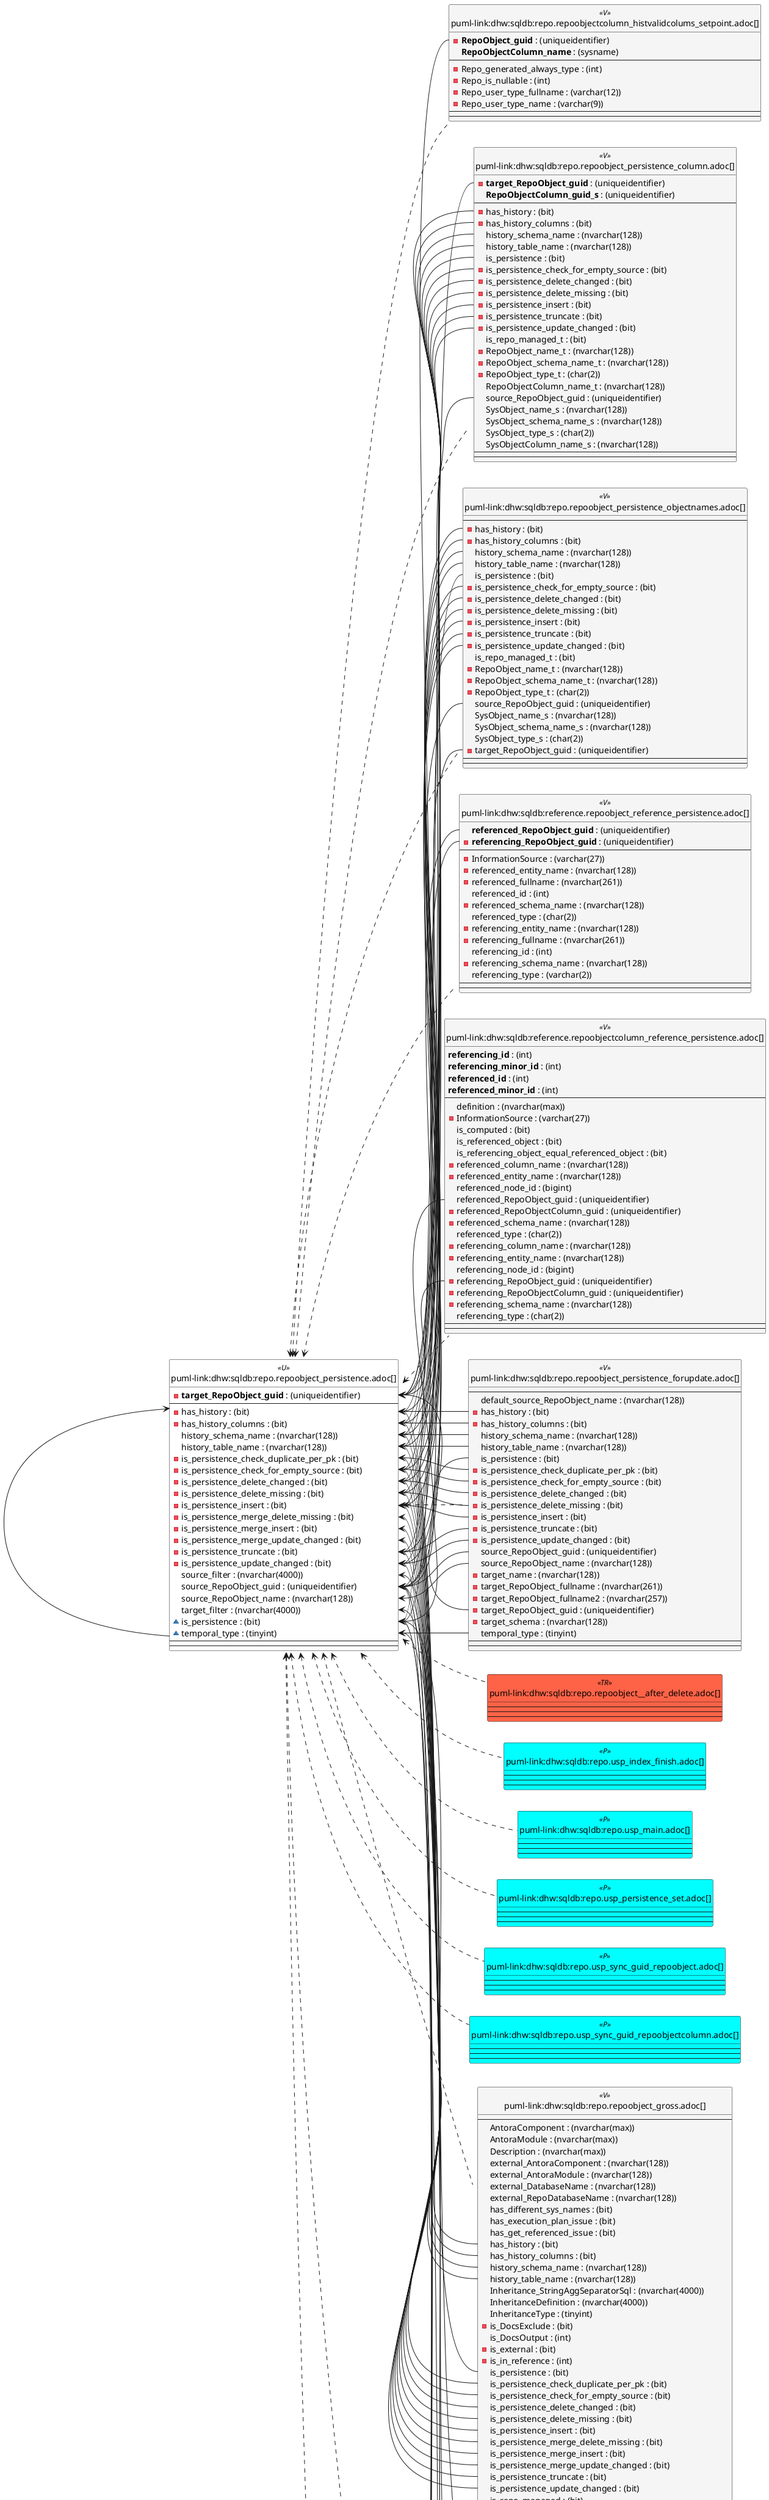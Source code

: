 @startuml
left to right direction
'top to bottom direction
hide circle
'avoide "." issues:
set namespaceSeparator none


skinparam class {
  BackgroundColor White
  BackgroundColor<<FN>> Yellow
  BackgroundColor<<FS>> Yellow
  BackgroundColor<<FT>> LightGray
  BackgroundColor<<IF>> Yellow
  BackgroundColor<<IS>> Yellow
  BackgroundColor<<P>> Aqua
  BackgroundColor<<PC>> Aqua
  BackgroundColor<<SN>> Yellow
  BackgroundColor<<SO>> SlateBlue
  BackgroundColor<<TF>> LightGray
  BackgroundColor<<TR>> Tomato
  BackgroundColor<<U>> White
  BackgroundColor<<V>> WhiteSmoke
  BackgroundColor<<X>> Aqua
  BackgroundColor<<external>> AliceBlue
}


entity "puml-link:dhw:sqldb:reference.repoobject_reference_persistence.adoc[]" as reference.RepoObject_reference_persistence << V >> {
  **referenced_RepoObject_guid** : (uniqueidentifier)
  - **referencing_RepoObject_guid** : (uniqueidentifier)
  --
  - InformationSource : (varchar(27))
  - referenced_entity_name : (nvarchar(128))
  - referenced_fullname : (nvarchar(261))
  referenced_id : (int)
  - referenced_schema_name : (nvarchar(128))
  referenced_type : (char(2))
  - referencing_entity_name : (nvarchar(128))
  - referencing_fullname : (nvarchar(261))
  referencing_id : (int)
  - referencing_schema_name : (nvarchar(128))
  referencing_type : (varchar(2))
  --
  --
}

entity "puml-link:dhw:sqldb:reference.repoobject_reference_t_bidirectional.adoc[]" as reference.RepoObject_reference_T_bidirectional << V >> {
  --
  referenced_entity_name : (nvarchar(128))
  - referenced_fullname : (nvarchar(261))
  - referenced_fullname2 : (nvarchar(257))
  referenced_is_persistence : (bit)
  - referenced_RepoObject_guid : (uniqueidentifier)
  referenced_schema_name : (nvarchar(128))
  referenced_source_RepoObject_guid : (uniqueidentifier)
  referenced_type : (char(2))
  referencing_entity_name : (nvarchar(128))
  - referencing_fullname : (nvarchar(261))
  - referencing_fullname2 : (nvarchar(257))
  referencing_is_persistence : (bit)
  - referencing_RepoObject_guid : (uniqueidentifier)
  referencing_schema_name : (nvarchar(128))
  referencing_source_RepoObject_guid : (uniqueidentifier)
  referencing_type : (varchar(2))
  --
  --
}

entity "puml-link:dhw:sqldb:reference.repoobjectcolumn_reference_persistence.adoc[]" as reference.RepoObjectColumn_reference_Persistence << V >> {
  **referencing_id** : (int)
  **referencing_minor_id** : (int)
  **referenced_id** : (int)
  **referenced_minor_id** : (int)
  --
  definition : (nvarchar(max))
  - InformationSource : (varchar(27))
  is_computed : (bit)
  is_referenced_object : (bit)
  is_referencing_object_equal_referenced_object : (bit)
  - referenced_column_name : (nvarchar(128))
  - referenced_entity_name : (nvarchar(128))
  referenced_node_id : (bigint)
  referenced_RepoObject_guid : (uniqueidentifier)
  - referenced_RepoObjectColumn_guid : (uniqueidentifier)
  - referenced_schema_name : (nvarchar(128))
  referenced_type : (char(2))
  - referencing_column_name : (nvarchar(128))
  - referencing_entity_name : (nvarchar(128))
  referencing_node_id : (bigint)
  - referencing_RepoObject_guid : (uniqueidentifier)
  - referencing_RepoObjectColumn_guid : (uniqueidentifier)
  - referencing_schema_name : (nvarchar(128))
  referencing_type : (char(2))
  --
  --
}

entity "puml-link:dhw:sqldb:repo.repoobject__after_delete.adoc[]" as repo.RepoObject__after_delete << TR >> {
  --
  --
  --
}

entity "puml-link:dhw:sqldb:repo.repoobject_gross.adoc[]" as repo.RepoObject_gross << V >> {
  --
  AntoraComponent : (nvarchar(max))
  AntoraModule : (nvarchar(max))
  Description : (nvarchar(max))
  external_AntoraComponent : (nvarchar(128))
  external_AntoraModule : (nvarchar(128))
  external_DatabaseName : (nvarchar(128))
  external_RepoDatabaseName : (nvarchar(128))
  has_different_sys_names : (bit)
  has_execution_plan_issue : (bit)
  has_get_referenced_issue : (bit)
  has_history : (bit)
  has_history_columns : (bit)
  history_schema_name : (nvarchar(128))
  history_table_name : (nvarchar(128))
  Inheritance_StringAggSeparatorSql : (nvarchar(4000))
  InheritanceDefinition : (nvarchar(4000))
  InheritanceType : (tinyint)
  - is_DocsExclude : (bit)
  is_DocsOutput : (int)
  - is_external : (bit)
  - is_in_reference : (int)
  is_persistence : (bit)
  is_persistence_check_duplicate_per_pk : (bit)
  is_persistence_check_for_empty_source : (bit)
  is_persistence_delete_changed : (bit)
  is_persistence_delete_missing : (bit)
  is_persistence_insert : (bit)
  is_persistence_merge_delete_missing : (bit)
  is_persistence_merge_insert : (bit)
  is_persistence_merge_update_changed : (bit)
  is_persistence_truncate : (bit)
  is_persistence_update_changed : (bit)
  is_repo_managed : (bit)
  - is_RepoObject_name_uniqueidentifier : (int)
  is_required_ObjectMerge : (bit)
  - is_ssas : (bit)
  is_SysObject_missing : (bit)
  - is_SysObject_name_uniqueidentifier : (int)
  - modify_dt : (datetime)
  node_id : (bigint)
  persistence_source_RepoObject_fullname : (nvarchar(261))
  persistence_source_RepoObject_fullname2 : (nvarchar(257))
  persistence_source_RepoObject_guid : (uniqueidentifier)
  persistence_source_RepoObject_xref : (nvarchar(4000))
  persistence_source_SysObject_fullname : (nvarchar(261))
  persistence_source_SysObject_fullname2 : (nvarchar(257))
  persistence_source_SysObject_xref : (nvarchar(4000))
  pk_index_guid : (uniqueidentifier)
  pk_IndexPatternColumnDatatype : (nvarchar(4000))
  pk_IndexPatternColumnName : (nvarchar(4000))
  pk_IndexPatternColumnName_new : (nvarchar(4000))
  pk_IndexSemanticGroup : (nvarchar(512))
  Property_ms_description : (nvarchar(4000))
  Repo_history_table_guid : (uniqueidentifier)
  Repo_temporal_type : (tinyint)
  - RepoObject_fullname : (nvarchar(261))
  - RepoObject_fullname2 : (nvarchar(257))
  - RepoObject_guid : (uniqueidentifier)
  - RepoObject_name : (nvarchar(128))
  RepoObject_Referencing_Count : (int)
  - RepoObject_schema_name : (nvarchar(128))
  - RepoObject_type : (char(2))
  RepoObject_type_name : (nvarchar(128))
  source_filter : (nvarchar(4000))
  - SysObject_fullname : (nvarchar(261))
  - SysObject_fullname2 : (nvarchar(257))
  SysObject_id : (int)
  SysObject_modify_date : (datetime)
  - SysObject_name : (nvarchar(128))
  - SysObject_parent_object_id : (int)
  SysObject_query_executed_dt : (datetime)
  SysObject_query_plan : (xml)
  - SysObject_query_sql : (nvarchar(406))
  - SysObject_schema_name : (nvarchar(128))
  SysObject_type : (char(2))
  SysObject_type_name : (nvarchar(128))
  tables_dataCategory : (nvarchar(500))
  tables_description : (nvarchar(max))
  tables_isHidden : (bit)
  target_filter : (nvarchar(4000))
  temporal_type : (tinyint)
  - usp_persistence_name : (nvarchar(140))
  usp_persistence_RepoObject_guid : (uniqueidentifier)
  uspgenerator_usp_id : (int)
  --
  --
}

entity "puml-link:dhw:sqldb:repo.repoobject_persistence.adoc[]" as repo.RepoObject_persistence << U >> {
  - **target_RepoObject_guid** : (uniqueidentifier)
  --
  - has_history : (bit)
  - has_history_columns : (bit)
  history_schema_name : (nvarchar(128))
  history_table_name : (nvarchar(128))
  - is_persistence_check_duplicate_per_pk : (bit)
  - is_persistence_check_for_empty_source : (bit)
  - is_persistence_delete_changed : (bit)
  - is_persistence_delete_missing : (bit)
  - is_persistence_insert : (bit)
  - is_persistence_merge_delete_missing : (bit)
  - is_persistence_merge_insert : (bit)
  - is_persistence_merge_update_changed : (bit)
  - is_persistence_truncate : (bit)
  - is_persistence_update_changed : (bit)
  source_filter : (nvarchar(4000))
  source_RepoObject_guid : (uniqueidentifier)
  source_RepoObject_name : (nvarchar(128))
  target_filter : (nvarchar(4000))
  ~ is_persistence : (bit)
  ~ temporal_type : (tinyint)
  --
  --
}

entity "puml-link:dhw:sqldb:repo.repoobject_persistence_column.adoc[]" as repo.RepoObject_persistence_column << V >> {
  - **target_RepoObject_guid** : (uniqueidentifier)
  **RepoObjectColumn_guid_s** : (uniqueidentifier)
  --
  - has_history : (bit)
  - has_history_columns : (bit)
  history_schema_name : (nvarchar(128))
  history_table_name : (nvarchar(128))
  is_persistence : (bit)
  - is_persistence_check_for_empty_source : (bit)
  - is_persistence_delete_changed : (bit)
  - is_persistence_delete_missing : (bit)
  - is_persistence_insert : (bit)
  - is_persistence_truncate : (bit)
  - is_persistence_update_changed : (bit)
  is_repo_managed_t : (bit)
  - RepoObject_name_t : (nvarchar(128))
  - RepoObject_schema_name_t : (nvarchar(128))
  - RepoObject_type_t : (char(2))
  RepoObjectColumn_name_t : (nvarchar(128))
  source_RepoObject_guid : (uniqueidentifier)
  SysObject_name_s : (nvarchar(128))
  SysObject_schema_name_s : (nvarchar(128))
  SysObject_type_s : (char(2))
  SysObjectColumn_name_s : (nvarchar(128))
  --
  --
}

entity "puml-link:dhw:sqldb:repo.repoobject_persistence_forupdate.adoc[]" as repo.RepoObject_persistence_ForUpdate << V >> {
  --
  default_source_RepoObject_name : (nvarchar(128))
  - has_history : (bit)
  - has_history_columns : (bit)
  history_schema_name : (nvarchar(128))
  history_table_name : (nvarchar(128))
  is_persistence : (bit)
  - is_persistence_check_duplicate_per_pk : (bit)
  - is_persistence_check_for_empty_source : (bit)
  - is_persistence_delete_changed : (bit)
  - is_persistence_delete_missing : (bit)
  - is_persistence_insert : (bit)
  - is_persistence_truncate : (bit)
  - is_persistence_update_changed : (bit)
  source_RepoObject_guid : (uniqueidentifier)
  source_RepoObject_name : (nvarchar(128))
  - target_name : (nvarchar(128))
  - target_RepoObject_fullname : (nvarchar(261))
  - target_RepoObject_fullname2 : (nvarchar(257))
  - target_RepoObject_guid : (uniqueidentifier)
  - target_schema : (nvarchar(128))
  temporal_type : (tinyint)
  --
  --
}

entity "puml-link:dhw:sqldb:repo.repoobject_persistence_objectnames.adoc[]" as repo.RepoObject_persistence_ObjectNames << V >> {
  --
  - has_history : (bit)
  - has_history_columns : (bit)
  history_schema_name : (nvarchar(128))
  history_table_name : (nvarchar(128))
  is_persistence : (bit)
  - is_persistence_check_for_empty_source : (bit)
  - is_persistence_delete_changed : (bit)
  - is_persistence_delete_missing : (bit)
  - is_persistence_insert : (bit)
  - is_persistence_truncate : (bit)
  - is_persistence_update_changed : (bit)
  is_repo_managed_t : (bit)
  - RepoObject_name_t : (nvarchar(128))
  - RepoObject_schema_name_t : (nvarchar(128))
  - RepoObject_type_t : (char(2))
  source_RepoObject_guid : (uniqueidentifier)
  SysObject_name_s : (nvarchar(128))
  SysObject_schema_name_s : (nvarchar(128))
  SysObject_type_s : (char(2))
  - target_RepoObject_guid : (uniqueidentifier)
  --
  --
}

entity "puml-link:dhw:sqldb:repo.repoobjectcolumn_gross.adoc[]" as repo.RepoObjectColumn_gross << V >> {
  --
  - Column_name : (nvarchar(128))
  Description : (nvarchar(max))
  has_different_sys_names : (bit)
  has_get_referenced_issue : (bit)
  Inheritance_StringAggSeparatorSql : (nvarchar(4000))
  InheritanceDefinition : (nvarchar(4000))
  InheritanceType : (tinyint)
  - is_external : (bit)
  is_persistence_no_check : (bit)
  is_persistence_no_include : (bit)
  is_persistence_no_update : (bit)
  is_query_plan_expression : (bit)
  is_repo_managed : (bit)
  - is_RepoObject_name_uniqueidentifier : (int)
  - is_RepoObjectColumn_name_uniqueidentifier : (int)
  is_required_ColumnMerge : (bit)
  - is_ssas : (bit)
  is_SysObject_missing : (bit)
  - is_SysObject_name_uniqueidentifier : (int)
  is_SysObjectColumn_missing : (bit)
  - is_SysObjectColumn_name_uniqueidentifier : (int)
  - modify_dt : (datetime)
  node_id : (bigint)
  persistence_source_RepoObject_guid : (uniqueidentifier)
  persistence_source_RepoObjectColumn_guid : (uniqueidentifier)
  pk_index_guid : (uniqueidentifier)
  Property_ms_description : (nvarchar(4000))
  Referencing_Count : (int)
  Repo_default_definition : (nvarchar(max))
  Repo_default_is_system_named : (bit)
  Repo_default_name : (nvarchar(128))
  Repo_definition : (nvarchar(max))
  - Repo_generated_always_type : (tinyint)
  Repo_graph_type : (int)
  Repo_increment_value : (sql_variant)
  - Repo_is_computed : (bit)
  - Repo_is_identity : (bit)
  Repo_is_nullable : (bit)
  Repo_is_persisted : (bit)
  Repo_seed_value : (sql_variant)
  Repo_user_type_fullname : (nvarchar(128))
  Repo_user_type_name : (nvarchar(128))
  Repo_uses_database_collation : (bit)
  - RepoObject_fullname : (nvarchar(261))
  - RepoObject_fullname2 : (nvarchar(257))
  - RepoObject_guid : (uniqueidentifier)
  - RepoObject_name : (nvarchar(128))
  RepoObject_Referencing_Count : (int)
  - RepoObject_schema_name : (nvarchar(128))
  - RepoObject_type : (char(2))
  RepoObjectColumn_column_id : (int)
  - RepoObjectColumn_fullname : (nvarchar(520))
  - RepoObjectColumn_fullname2 : (nvarchar(386))
  - RepoObjectColumn_guid : (uniqueidentifier)
  - RepoObjectColumn_name : (nvarchar(128))
  - SysObject_fullname : (nvarchar(261))
  - SysObject_fullname2 : (nvarchar(257))
  SysObject_id : (int)
  SysObject_modify_date : (datetime)
  - SysObject_name : (nvarchar(128))
  - SysObject_parent_object_id : (int)
  - SysObject_schema_name : (nvarchar(128))
  SysObject_type : (char(2))
  SysObjectColumn_column_id : (int)
  - SysObjectColumn_name : (nvarchar(128))
  tabcol_Description : (nvarchar(max))
  tabcol_DisplayFolder : (nvarchar(500))
  tabcol_Expression : (nvarchar(max))
  tabcol_FormatString : (nvarchar(500))
  - tabcol_IsHidden : (bit)
  - tabcol_IsKey : (bit)
  - tabcol_IsUnique : (bit)
  tabcol_SummarizeBy : (nvarchar(500))
  tabcol_Type : (nvarchar(500))
  --
  --
}

entity "puml-link:dhw:sqldb:repo.repoobjectcolumn_histvalidcolums_setpoint.adoc[]" as repo.RepoObjectColumn_HistValidColums_setpoint << V >> {
  - **RepoObject_guid** : (uniqueidentifier)
  **RepoObjectColumn_name** : (sysname)
  --
  - Repo_generated_always_type : (int)
  - Repo_is_nullable : (int)
  - Repo_user_type_fullname : (varchar(12))
  - Repo_user_type_name : (varchar(9))
  --
  --
}

entity "puml-link:dhw:sqldb:repo.usp_index_finish.adoc[]" as repo.usp_Index_finish << P >> {
  --
  --
  --
}

entity "puml-link:dhw:sqldb:repo.usp_main.adoc[]" as repo.usp_main << P >> {
  --
  --
  --
}

entity "puml-link:dhw:sqldb:repo.usp_persistence_set.adoc[]" as repo.usp_persistence_set << P >> {
  --
  --
  --
}

entity "puml-link:dhw:sqldb:repo.usp_sync_guid_repoobject.adoc[]" as repo.usp_sync_guid_RepoObject << P >> {
  --
  --
  --
}

entity "puml-link:dhw:sqldb:repo.usp_sync_guid_repoobjectcolumn.adoc[]" as repo.usp_sync_guid_RepoObjectColumn << P >> {
  --
  --
  --
}

repo.RepoObject_persistence <.. reference.RepoObject_reference_persistence
repo.RepoObject_persistence <.. repo.RepoObjectColumn_HistValidColums_setpoint
repo.RepoObject_persistence <.. repo.RepoObjectColumn_gross
repo.RepoObject_persistence <.. repo.RepoObject_gross
repo.RepoObject_persistence <.. repo.usp_sync_guid_RepoObject
repo.RepoObject_persistence <.. repo.RepoObject__after_delete
repo.RepoObject_persistence <.. repo.RepoObject_persistence_ObjectNames
repo.RepoObject_persistence <.. repo.RepoObject_persistence_column
repo.RepoObject_persistence <.. reference.RepoObjectColumn_reference_Persistence
repo.RepoObject_persistence <.. repo.usp_sync_guid_RepoObjectColumn
repo.RepoObject_persistence <.. repo.usp_persistence_set
repo.RepoObject_persistence <.. repo.usp_main
repo.RepoObject_persistence <.. repo.RepoObject_persistence_ForUpdate
repo.RepoObject_persistence <.. repo.usp_Index_finish
repo.RepoObject_persistence <.. reference.RepoObject_reference_T_bidirectional
"repo.RepoObject_persistence::has_history" <-- "repo.RepoObject_persistence_column::has_history"
"repo.RepoObject_persistence::has_history" <-- "repo.RepoObject_persistence_ObjectNames::has_history"
"repo.RepoObject_persistence::has_history" <-- "repo.RepoObject_persistence::temporal_type"
"repo.RepoObject_persistence::has_history" <-- "repo.RepoObject_gross::has_history"
"repo.RepoObject_persistence::has_history" <-- "repo.RepoObject_persistence_ForUpdate::has_history"
"repo.RepoObject_persistence::has_history_columns" <-- "repo.RepoObject_persistence_column::has_history_columns"
"repo.RepoObject_persistence::has_history_columns" <-- "repo.RepoObject_persistence_ObjectNames::has_history_columns"
"repo.RepoObject_persistence::has_history_columns" <-- "repo.RepoObject_gross::has_history_columns"
"repo.RepoObject_persistence::has_history_columns" <-- "repo.RepoObject_persistence_ForUpdate::has_history_columns"
"repo.RepoObject_persistence::history_schema_name" <-- "repo.RepoObject_persistence_column::history_schema_name"
"repo.RepoObject_persistence::history_schema_name" <-- "repo.RepoObject_persistence_ObjectNames::history_schema_name"
"repo.RepoObject_persistence::history_schema_name" <-- "repo.RepoObject_gross::history_schema_name"
"repo.RepoObject_persistence::history_schema_name" <-- "repo.RepoObject_persistence_ForUpdate::history_schema_name"
"repo.RepoObject_persistence::history_table_name" <-- "repo.RepoObject_persistence_column::history_table_name"
"repo.RepoObject_persistence::history_table_name" <-- "repo.RepoObject_persistence_ObjectNames::history_table_name"
"repo.RepoObject_persistence::history_table_name" <-- "repo.RepoObject_gross::history_table_name"
"repo.RepoObject_persistence::history_table_name" <-- "repo.RepoObject_persistence_ForUpdate::history_table_name"
"repo.RepoObject_persistence::is_persistence" <-- "repo.RepoObject_persistence_column::is_persistence"
"repo.RepoObject_persistence::is_persistence" <-- "repo.RepoObject_persistence_ObjectNames::is_persistence"
"repo.RepoObject_persistence::is_persistence" <-- "repo.RepoObject_gross::is_persistence"
"repo.RepoObject_persistence::is_persistence" <-- "repo.RepoObject_persistence_ForUpdate::is_persistence"
"repo.RepoObject_persistence::is_persistence" <-- "reference.RepoObject_reference_T_bidirectional::referenced_is_persistence"
"repo.RepoObject_persistence::is_persistence" <-- "reference.RepoObject_reference_T_bidirectional::referencing_is_persistence"
"repo.RepoObject_persistence::is_persistence_check_duplicate_per_pk" <-- "repo.RepoObject_gross::is_persistence_check_duplicate_per_pk"
"repo.RepoObject_persistence::is_persistence_check_duplicate_per_pk" <-- "repo.RepoObject_persistence_ForUpdate::is_persistence_check_duplicate_per_pk"
"repo.RepoObject_persistence::is_persistence_check_for_empty_source" <-- "repo.RepoObject_persistence_column::is_persistence_check_for_empty_source"
"repo.RepoObject_persistence::is_persistence_check_for_empty_source" <-- "repo.RepoObject_persistence_ObjectNames::is_persistence_check_for_empty_source"
"repo.RepoObject_persistence::is_persistence_check_for_empty_source" <-- "repo.RepoObject_gross::is_persistence_check_for_empty_source"
"repo.RepoObject_persistence::is_persistence_check_for_empty_source" <-- "repo.RepoObject_persistence_ForUpdate::is_persistence_check_for_empty_source"
"repo.RepoObject_persistence::is_persistence_delete_changed" <-- "repo.RepoObject_persistence_column::is_persistence_delete_changed"
"repo.RepoObject_persistence::is_persistence_delete_changed" <-- "repo.RepoObject_persistence_ObjectNames::is_persistence_delete_changed"
"repo.RepoObject_persistence::is_persistence_delete_changed" <-- "repo.RepoObject_gross::is_persistence_delete_changed"
"repo.RepoObject_persistence::is_persistence_delete_changed" <-- "repo.RepoObject_persistence_ForUpdate::is_persistence_delete_changed"
"repo.RepoObject_persistence::is_persistence_delete_missing" <-- "repo.RepoObject_persistence_column::is_persistence_delete_missing"
"repo.RepoObject_persistence::is_persistence_delete_missing" <-- "repo.RepoObject_persistence_ObjectNames::is_persistence_delete_missing"
"repo.RepoObject_persistence::is_persistence_delete_missing" <-- "repo.RepoObject_gross::is_persistence_delete_missing"
"repo.RepoObject_persistence::is_persistence_delete_missing" <-- "repo.RepoObject_persistence_ForUpdate::is_persistence_delete_missing"
"repo.RepoObject_persistence::is_persistence_insert" <-- "repo.RepoObject_persistence_column::is_persistence_insert"
"repo.RepoObject_persistence::is_persistence_insert" <-- "repo.RepoObject_persistence_ObjectNames::is_persistence_insert"
"repo.RepoObject_persistence::is_persistence_insert" <-- "repo.RepoObject_gross::is_persistence_insert"
"repo.RepoObject_persistence::is_persistence_insert" <-- "repo.RepoObject_persistence_ForUpdate::is_persistence_insert"
"repo.RepoObject_persistence::is_persistence_merge_delete_missing" <-- "repo.RepoObject_gross::is_persistence_merge_delete_missing"
"repo.RepoObject_persistence::is_persistence_merge_insert" <-- "repo.RepoObject_gross::is_persistence_merge_insert"
"repo.RepoObject_persistence::is_persistence_merge_update_changed" <-- "repo.RepoObject_gross::is_persistence_merge_update_changed"
"repo.RepoObject_persistence::is_persistence_truncate" <-- "repo.RepoObject_persistence_column::is_persistence_truncate"
"repo.RepoObject_persistence::is_persistence_truncate" <-- "repo.RepoObject_persistence_ObjectNames::is_persistence_truncate"
"repo.RepoObject_persistence::is_persistence_truncate" <-- "repo.RepoObject_gross::is_persistence_truncate"
"repo.RepoObject_persistence::is_persistence_truncate" <-- "repo.RepoObject_persistence_ForUpdate::is_persistence_truncate"
"repo.RepoObject_persistence::is_persistence_update_changed" <-- "repo.RepoObject_persistence_column::is_persistence_update_changed"
"repo.RepoObject_persistence::is_persistence_update_changed" <-- "repo.RepoObject_persistence_ObjectNames::is_persistence_update_changed"
"repo.RepoObject_persistence::is_persistence_update_changed" <-- "repo.RepoObject_gross::is_persistence_update_changed"
"repo.RepoObject_persistence::is_persistence_update_changed" <-- "repo.RepoObject_persistence_ForUpdate::is_persistence_update_changed"
"repo.RepoObject_persistence::source_filter" <-- "repo.RepoObject_gross::source_filter"
"repo.RepoObject_persistence::source_RepoObject_guid" <-- "reference.RepoObject_reference_persistence::referenced_RepoObject_guid"
"repo.RepoObject_persistence::source_RepoObject_guid" <-- "reference.RepoObjectColumn_reference_Persistence::referenced_RepoObject_guid"
"repo.RepoObject_persistence::source_RepoObject_guid" <-- "repo.RepoObject_persistence_column::source_RepoObject_guid"
"repo.RepoObject_persistence::source_RepoObject_guid" <-- "repo.RepoObject_persistence_ObjectNames::source_RepoObject_guid"
"repo.RepoObject_persistence::source_RepoObject_guid" <-- "repo.RepoObject_gross::persistence_source_RepoObject_guid"
"repo.RepoObject_persistence::source_RepoObject_guid" <-- "repo.RepoObject_persistence_ForUpdate::source_RepoObject_guid"
"repo.RepoObject_persistence::source_RepoObject_guid" <-- "reference.RepoObject_reference_T_bidirectional::referenced_source_RepoObject_guid"
"repo.RepoObject_persistence::source_RepoObject_guid" <-- "reference.RepoObject_reference_T_bidirectional::referencing_source_RepoObject_guid"
"repo.RepoObject_persistence::source_RepoObject_guid" <-- "repo.RepoObjectColumn_gross::persistence_source_RepoObject_guid"
"repo.RepoObject_persistence::source_RepoObject_name" <-- "repo.RepoObject_persistence_ForUpdate::source_RepoObject_name"
"repo.RepoObject_persistence::target_filter" <-- "repo.RepoObject_gross::target_filter"
"repo.RepoObject_persistence::target_RepoObject_guid" <-- "reference.RepoObject_reference_persistence::referencing_RepoObject_guid"
"repo.RepoObject_persistence::target_RepoObject_guid" <-- "reference.RepoObjectColumn_reference_Persistence::referencing_RepoObject_guid"
"repo.RepoObject_persistence::target_RepoObject_guid" <-- "repo.RepoObject_persistence_column::target_RepoObject_guid"
"repo.RepoObject_persistence::target_RepoObject_guid" <-- "repo.RepoObject_persistence_ObjectNames::target_RepoObject_guid"
"repo.RepoObject_persistence::target_RepoObject_guid" <-- "repo.RepoObjectColumn_HistValidColums_setpoint::RepoObject_guid"
"repo.RepoObject_persistence::target_RepoObject_guid" <-- "repo.RepoObject_persistence_ForUpdate::target_RepoObject_guid"
"repo.RepoObject_persistence::temporal_type" <-- "repo.RepoObject_gross::temporal_type"
"repo.RepoObject_persistence::temporal_type" <-- "repo.RepoObject_persistence_ForUpdate::temporal_type"
@enduml

